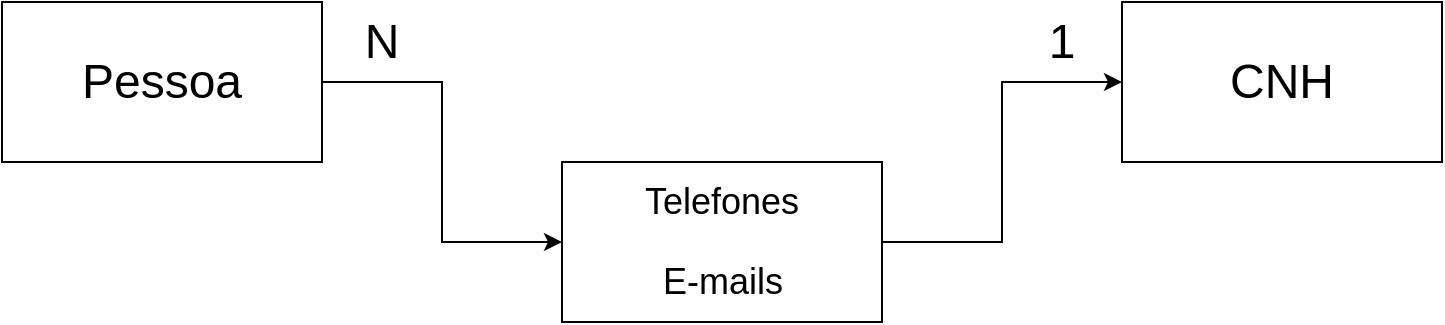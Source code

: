 <mxfile version="14.1.8" type="device"><diagram id="6XZdOaAErtQ4mW-x7sx0" name="Página-1"><mxGraphModel dx="1326" dy="806" grid="1" gridSize="10" guides="1" tooltips="1" connect="1" arrows="1" fold="1" page="1" pageScale="1" pageWidth="827" pageHeight="1169" math="0" shadow="0"><root><mxCell id="0"/><mxCell id="1" parent="0"/><mxCell id="LbeNa2NEoSHucIYrSXiW-7" style="edgeStyle=orthogonalEdgeStyle;rounded=0;orthogonalLoop=1;jettySize=auto;html=1;entryX=0;entryY=0.5;entryDx=0;entryDy=0;" edge="1" parent="1" source="LbeNa2NEoSHucIYrSXiW-1" target="LbeNa2NEoSHucIYrSXiW-6"><mxGeometry relative="1" as="geometry"/></mxCell><mxCell id="LbeNa2NEoSHucIYrSXiW-1" value="&lt;span style=&quot;font-size: 24px&quot;&gt;Pessoa&lt;/span&gt;" style="rounded=0;whiteSpace=wrap;html=1;" vertex="1" parent="1"><mxGeometry x="40" y="160" width="160" height="80" as="geometry"/></mxCell><mxCell id="LbeNa2NEoSHucIYrSXiW-2" value="" style="rounded=0;whiteSpace=wrap;html=1;" vertex="1" parent="1"><mxGeometry x="600" y="160" width="160" height="80" as="geometry"/></mxCell><mxCell id="LbeNa2NEoSHucIYrSXiW-4" value="&lt;span style=&quot;font-size: 24px&quot;&gt;CNH&lt;/span&gt;" style="text;html=1;strokeColor=none;fillColor=none;align=center;verticalAlign=middle;whiteSpace=wrap;rounded=0;" vertex="1" parent="1"><mxGeometry x="660" y="190" width="40" height="20" as="geometry"/></mxCell><mxCell id="LbeNa2NEoSHucIYrSXiW-8" style="edgeStyle=orthogonalEdgeStyle;rounded=0;orthogonalLoop=1;jettySize=auto;html=1;entryX=0;entryY=0.5;entryDx=0;entryDy=0;" edge="1" parent="1" source="LbeNa2NEoSHucIYrSXiW-6" target="LbeNa2NEoSHucIYrSXiW-2"><mxGeometry relative="1" as="geometry"/></mxCell><mxCell id="LbeNa2NEoSHucIYrSXiW-6" value="" style="rounded=0;whiteSpace=wrap;html=1;" vertex="1" parent="1"><mxGeometry x="320" y="240" width="160" height="80" as="geometry"/></mxCell><mxCell id="LbeNa2NEoSHucIYrSXiW-9" value="&lt;font style=&quot;font-size: 18px&quot;&gt;Telefones&lt;/font&gt;" style="text;html=1;strokeColor=none;fillColor=none;align=center;verticalAlign=middle;whiteSpace=wrap;rounded=0;" vertex="1" parent="1"><mxGeometry x="375" y="250" width="50" height="20" as="geometry"/></mxCell><mxCell id="LbeNa2NEoSHucIYrSXiW-10" value="&lt;span style=&quot;font-size: 18px&quot;&gt;E-mails&lt;/span&gt;" style="text;html=1;strokeColor=none;fillColor=none;align=center;verticalAlign=middle;whiteSpace=wrap;rounded=0;" vertex="1" parent="1"><mxGeometry x="367.5" y="290" width="65" height="20" as="geometry"/></mxCell><mxCell id="LbeNa2NEoSHucIYrSXiW-11" value="&lt;span style=&quot;font-size: 24px&quot;&gt;N&lt;/span&gt;" style="text;html=1;strokeColor=none;fillColor=none;align=center;verticalAlign=middle;whiteSpace=wrap;rounded=0;" vertex="1" parent="1"><mxGeometry x="210" y="170" width="40" height="20" as="geometry"/></mxCell><mxCell id="LbeNa2NEoSHucIYrSXiW-12" value="&lt;span style=&quot;font-size: 24px&quot;&gt;1&lt;/span&gt;" style="text;html=1;strokeColor=none;fillColor=none;align=center;verticalAlign=middle;whiteSpace=wrap;rounded=0;" vertex="1" parent="1"><mxGeometry x="550" y="170" width="40" height="20" as="geometry"/></mxCell></root></mxGraphModel></diagram></mxfile>